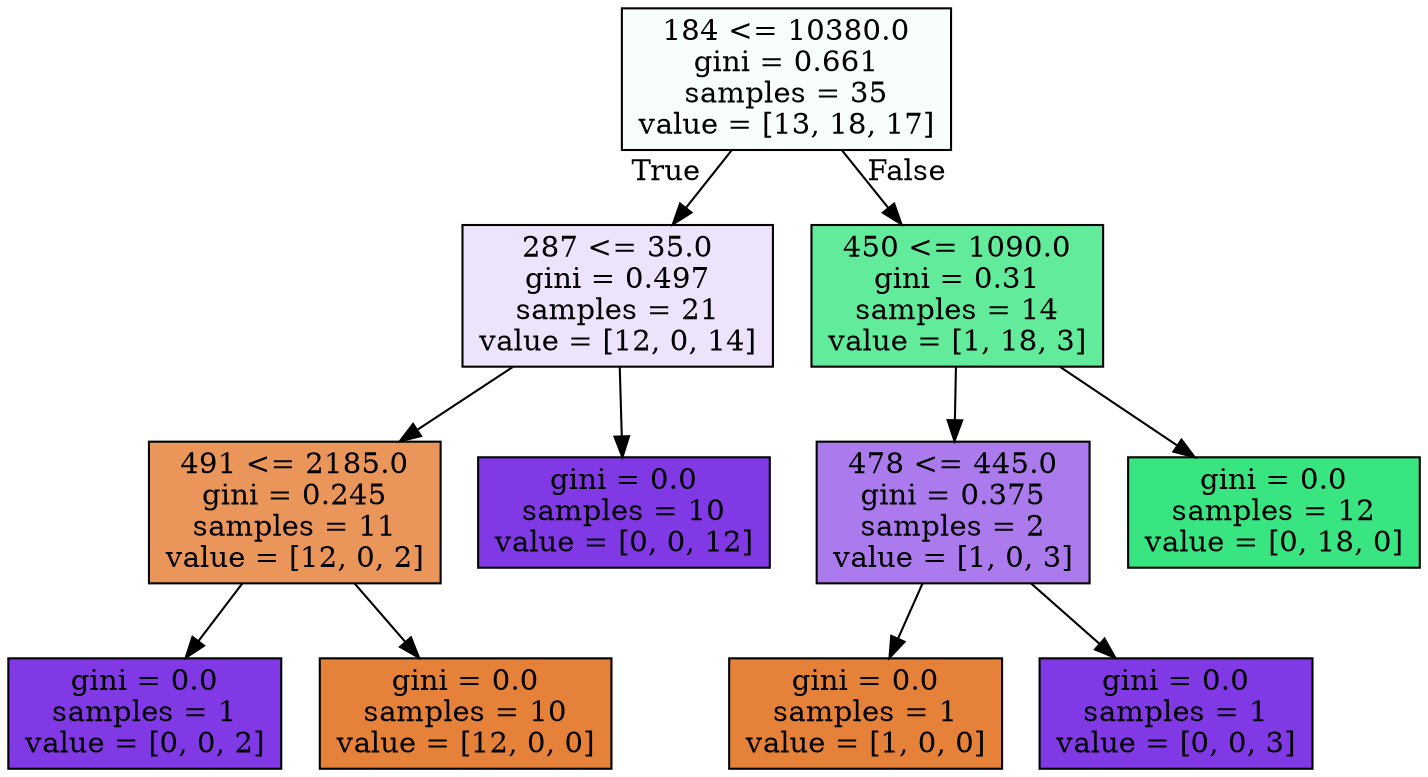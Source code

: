 digraph Tree {
node [shape=box, style="filled", color="black"] ;
0 [label="184 <= 10380.0\ngini = 0.661\nsamples = 35\nvalue = [13, 18, 17]", fillcolor="#39e58108"] ;
1 [label="287 <= 35.0\ngini = 0.497\nsamples = 21\nvalue = [12, 0, 14]", fillcolor="#8139e524"] ;
0 -> 1 [labeldistance=2.5, labelangle=45, headlabel="True"] ;
2 [label="491 <= 2185.0\ngini = 0.245\nsamples = 11\nvalue = [12, 0, 2]", fillcolor="#e58139d4"] ;
1 -> 2 ;
3 [label="gini = 0.0\nsamples = 1\nvalue = [0, 0, 2]", fillcolor="#8139e5ff"] ;
2 -> 3 ;
4 [label="gini = 0.0\nsamples = 10\nvalue = [12, 0, 0]", fillcolor="#e58139ff"] ;
2 -> 4 ;
5 [label="gini = 0.0\nsamples = 10\nvalue = [0, 0, 12]", fillcolor="#8139e5ff"] ;
1 -> 5 ;
6 [label="450 <= 1090.0\ngini = 0.31\nsamples = 14\nvalue = [1, 18, 3]", fillcolor="#39e581c9"] ;
0 -> 6 [labeldistance=2.5, labelangle=-45, headlabel="False"] ;
7 [label="478 <= 445.0\ngini = 0.375\nsamples = 2\nvalue = [1, 0, 3]", fillcolor="#8139e5aa"] ;
6 -> 7 ;
8 [label="gini = 0.0\nsamples = 1\nvalue = [1, 0, 0]", fillcolor="#e58139ff"] ;
7 -> 8 ;
9 [label="gini = 0.0\nsamples = 1\nvalue = [0, 0, 3]", fillcolor="#8139e5ff"] ;
7 -> 9 ;
10 [label="gini = 0.0\nsamples = 12\nvalue = [0, 18, 0]", fillcolor="#39e581ff"] ;
6 -> 10 ;
}
